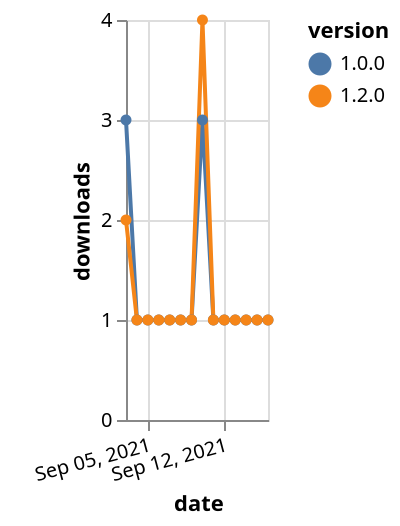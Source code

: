 {"$schema": "https://vega.github.io/schema/vega-lite/v5.json", "description": "A simple bar chart with embedded data.", "data": {"values": [{"date": "2021-09-03", "total": 194, "delta": 3, "version": "1.0.0"}, {"date": "2021-09-04", "total": 195, "delta": 1, "version": "1.0.0"}, {"date": "2021-09-05", "total": 196, "delta": 1, "version": "1.0.0"}, {"date": "2021-09-06", "total": 197, "delta": 1, "version": "1.0.0"}, {"date": "2021-09-07", "total": 198, "delta": 1, "version": "1.0.0"}, {"date": "2021-09-08", "total": 199, "delta": 1, "version": "1.0.0"}, {"date": "2021-09-09", "total": 200, "delta": 1, "version": "1.0.0"}, {"date": "2021-09-10", "total": 203, "delta": 3, "version": "1.0.0"}, {"date": "2021-09-11", "total": 204, "delta": 1, "version": "1.0.0"}, {"date": "2021-09-12", "total": 205, "delta": 1, "version": "1.0.0"}, {"date": "2021-09-13", "total": 206, "delta": 1, "version": "1.0.0"}, {"date": "2021-09-14", "total": 207, "delta": 1, "version": "1.0.0"}, {"date": "2021-09-15", "total": 208, "delta": 1, "version": "1.0.0"}, {"date": "2021-09-16", "total": 209, "delta": 1, "version": "1.0.0"}, {"date": "2021-09-03", "total": 118, "delta": 2, "version": "1.2.0"}, {"date": "2021-09-04", "total": 119, "delta": 1, "version": "1.2.0"}, {"date": "2021-09-05", "total": 120, "delta": 1, "version": "1.2.0"}, {"date": "2021-09-06", "total": 121, "delta": 1, "version": "1.2.0"}, {"date": "2021-09-07", "total": 122, "delta": 1, "version": "1.2.0"}, {"date": "2021-09-08", "total": 123, "delta": 1, "version": "1.2.0"}, {"date": "2021-09-09", "total": 124, "delta": 1, "version": "1.2.0"}, {"date": "2021-09-10", "total": 128, "delta": 4, "version": "1.2.0"}, {"date": "2021-09-11", "total": 129, "delta": 1, "version": "1.2.0"}, {"date": "2021-09-12", "total": 130, "delta": 1, "version": "1.2.0"}, {"date": "2021-09-13", "total": 131, "delta": 1, "version": "1.2.0"}, {"date": "2021-09-14", "total": 132, "delta": 1, "version": "1.2.0"}, {"date": "2021-09-15", "total": 133, "delta": 1, "version": "1.2.0"}, {"date": "2021-09-16", "total": 134, "delta": 1, "version": "1.2.0"}]}, "width": "container", "mark": {"type": "line", "point": {"filled": true}}, "encoding": {"x": {"field": "date", "type": "temporal", "timeUnit": "yearmonthdate", "title": "date", "axis": {"labelAngle": -15}}, "y": {"field": "delta", "type": "quantitative", "title": "downloads"}, "color": {"field": "version", "type": "nominal"}, "tooltip": {"field": "delta"}}}